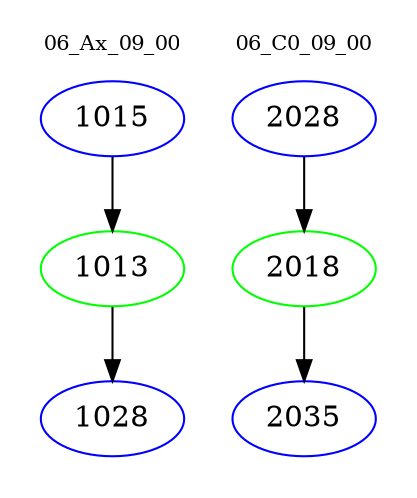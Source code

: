 digraph{
subgraph cluster_0 {
color = white
label = "06_Ax_09_00";
fontsize=10;
T0_1015 [label="1015", color="blue"]
T0_1015 -> T0_1013 [color="black"]
T0_1013 [label="1013", color="green"]
T0_1013 -> T0_1028 [color="black"]
T0_1028 [label="1028", color="blue"]
}
subgraph cluster_1 {
color = white
label = "06_C0_09_00";
fontsize=10;
T1_2028 [label="2028", color="blue"]
T1_2028 -> T1_2018 [color="black"]
T1_2018 [label="2018", color="green"]
T1_2018 -> T1_2035 [color="black"]
T1_2035 [label="2035", color="blue"]
}
}
